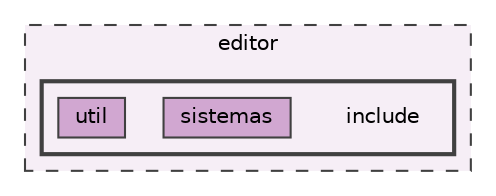 digraph "editor/include"
{
 // LATEX_PDF_SIZE
  bgcolor="transparent";
  edge [fontname=Helvetica,fontsize=10,labelfontname=Helvetica,labelfontsize=10];
  node [fontname=Helvetica,fontsize=10,shape=box,height=0.2,width=0.4];
  compound=true
  subgraph clusterdir_bac5aa69239d34ac960582aca466258e {
    graph [ bgcolor="#f6eef6", pencolor="grey25", label="editor", fontname=Helvetica,fontsize=10 style="filled,dashed", URL="dir_bac5aa69239d34ac960582aca466258e.html",tooltip=""]
  subgraph clusterdir_07800c8bc9e485b30bf8571db4a636e5 {
    graph [ bgcolor="#f6eef6", pencolor="grey25", label="", fontname=Helvetica,fontsize=10 style="filled,bold", URL="dir_07800c8bc9e485b30bf8571db4a636e5.html",tooltip=""]
    dir_07800c8bc9e485b30bf8571db4a636e5 [shape=plaintext, label="include"];
  dir_35bf315374cc99dafe2725737d8d5b71 [label="sistemas", fillcolor="#d1a7d1", color="grey25", style="filled", URL="dir_35bf315374cc99dafe2725737d8d5b71.html",tooltip=""];
  dir_6d46a6efcc2e8ef1b44b7b5ad270ed2e [label="util", fillcolor="#d1a7d1", color="grey25", style="filled", URL="dir_6d46a6efcc2e8ef1b44b7b5ad270ed2e.html",tooltip=""];
  }
  }
}
